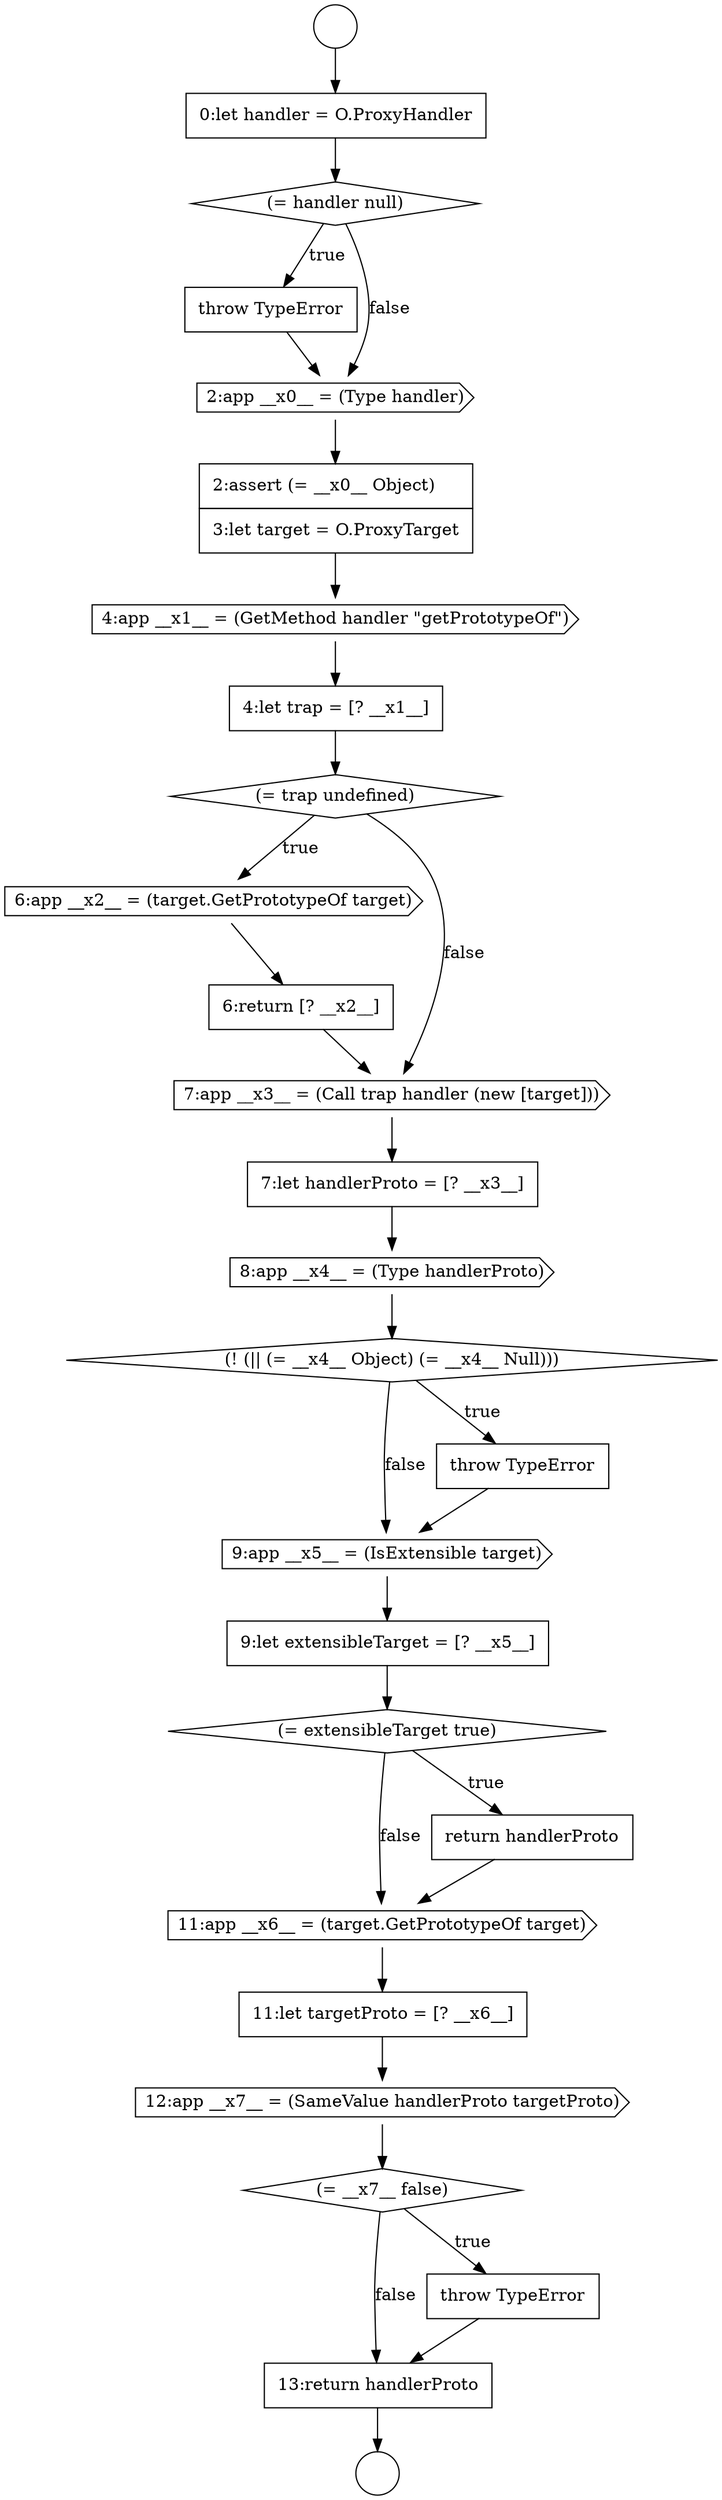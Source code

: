 digraph {
  node2686 [shape=diamond, label=<<font color="black">(= extensibleTarget true)</font>> color="black" fillcolor="white" style=filled]
  node2691 [shape=diamond, label=<<font color="black">(= __x7__ false)</font>> color="black" fillcolor="white" style=filled]
  node2673 [shape=none, margin=0, label=<<font color="black">
    <table border="0" cellborder="1" cellspacing="0" cellpadding="10">
      <tr><td align="left">2:assert (= __x0__ Object)</td></tr>
      <tr><td align="left">3:let target = O.ProxyTarget</td></tr>
    </table>
  </font>> color="black" fillcolor="white" style=filled]
  node2670 [shape=diamond, label=<<font color="black">(= handler null)</font>> color="black" fillcolor="white" style=filled]
  node2681 [shape=cds, label=<<font color="black">8:app __x4__ = (Type handlerProto)</font>> color="black" fillcolor="white" style=filled]
  node2677 [shape=cds, label=<<font color="black">6:app __x2__ = (target.GetPrototypeOf target)</font>> color="black" fillcolor="white" style=filled]
  node2674 [shape=cds, label=<<font color="black">4:app __x1__ = (GetMethod handler &quot;getPrototypeOf&quot;)</font>> color="black" fillcolor="white" style=filled]
  node2693 [shape=none, margin=0, label=<<font color="black">
    <table border="0" cellborder="1" cellspacing="0" cellpadding="10">
      <tr><td align="left">13:return handlerProto</td></tr>
    </table>
  </font>> color="black" fillcolor="white" style=filled]
  node2684 [shape=cds, label=<<font color="black">9:app __x5__ = (IsExtensible target)</font>> color="black" fillcolor="white" style=filled]
  node2688 [shape=cds, label=<<font color="black">11:app __x6__ = (target.GetPrototypeOf target)</font>> color="black" fillcolor="white" style=filled]
  node2675 [shape=none, margin=0, label=<<font color="black">
    <table border="0" cellborder="1" cellspacing="0" cellpadding="10">
      <tr><td align="left">4:let trap = [? __x1__]</td></tr>
    </table>
  </font>> color="black" fillcolor="white" style=filled]
  node2680 [shape=none, margin=0, label=<<font color="black">
    <table border="0" cellborder="1" cellspacing="0" cellpadding="10">
      <tr><td align="left">7:let handlerProto = [? __x3__]</td></tr>
    </table>
  </font>> color="black" fillcolor="white" style=filled]
  node2683 [shape=none, margin=0, label=<<font color="black">
    <table border="0" cellborder="1" cellspacing="0" cellpadding="10">
      <tr><td align="left">throw TypeError</td></tr>
    </table>
  </font>> color="black" fillcolor="white" style=filled]
  node2668 [shape=circle label=" " color="black" fillcolor="white" style=filled]
  node2687 [shape=none, margin=0, label=<<font color="black">
    <table border="0" cellborder="1" cellspacing="0" cellpadding="10">
      <tr><td align="left">return handlerProto</td></tr>
    </table>
  </font>> color="black" fillcolor="white" style=filled]
  node2671 [shape=none, margin=0, label=<<font color="black">
    <table border="0" cellborder="1" cellspacing="0" cellpadding="10">
      <tr><td align="left">throw TypeError</td></tr>
    </table>
  </font>> color="black" fillcolor="white" style=filled]
  node2676 [shape=diamond, label=<<font color="black">(= trap undefined)</font>> color="black" fillcolor="white" style=filled]
  node2667 [shape=circle label=" " color="black" fillcolor="white" style=filled]
  node2682 [shape=diamond, label=<<font color="black">(! (|| (= __x4__ Object) (= __x4__ Null)))</font>> color="black" fillcolor="white" style=filled]
  node2685 [shape=none, margin=0, label=<<font color="black">
    <table border="0" cellborder="1" cellspacing="0" cellpadding="10">
      <tr><td align="left">9:let extensibleTarget = [? __x5__]</td></tr>
    </table>
  </font>> color="black" fillcolor="white" style=filled]
  node2692 [shape=none, margin=0, label=<<font color="black">
    <table border="0" cellborder="1" cellspacing="0" cellpadding="10">
      <tr><td align="left">throw TypeError</td></tr>
    </table>
  </font>> color="black" fillcolor="white" style=filled]
  node2679 [shape=cds, label=<<font color="black">7:app __x3__ = (Call trap handler (new [target]))</font>> color="black" fillcolor="white" style=filled]
  node2669 [shape=none, margin=0, label=<<font color="black">
    <table border="0" cellborder="1" cellspacing="0" cellpadding="10">
      <tr><td align="left">0:let handler = O.ProxyHandler</td></tr>
    </table>
  </font>> color="black" fillcolor="white" style=filled]
  node2678 [shape=none, margin=0, label=<<font color="black">
    <table border="0" cellborder="1" cellspacing="0" cellpadding="10">
      <tr><td align="left">6:return [? __x2__]</td></tr>
    </table>
  </font>> color="black" fillcolor="white" style=filled]
  node2689 [shape=none, margin=0, label=<<font color="black">
    <table border="0" cellborder="1" cellspacing="0" cellpadding="10">
      <tr><td align="left">11:let targetProto = [? __x6__]</td></tr>
    </table>
  </font>> color="black" fillcolor="white" style=filled]
  node2672 [shape=cds, label=<<font color="black">2:app __x0__ = (Type handler)</font>> color="black" fillcolor="white" style=filled]
  node2690 [shape=cds, label=<<font color="black">12:app __x7__ = (SameValue handlerProto targetProto)</font>> color="black" fillcolor="white" style=filled]
  node2679 -> node2680 [ color="black"]
  node2688 -> node2689 [ color="black"]
  node2672 -> node2673 [ color="black"]
  node2673 -> node2674 [ color="black"]
  node2692 -> node2693 [ color="black"]
  node2675 -> node2676 [ color="black"]
  node2670 -> node2671 [label=<<font color="black">true</font>> color="black"]
  node2670 -> node2672 [label=<<font color="black">false</font>> color="black"]
  node2686 -> node2687 [label=<<font color="black">true</font>> color="black"]
  node2686 -> node2688 [label=<<font color="black">false</font>> color="black"]
  node2690 -> node2691 [ color="black"]
  node2693 -> node2668 [ color="black"]
  node2671 -> node2672 [ color="black"]
  node2681 -> node2682 [ color="black"]
  node2685 -> node2686 [ color="black"]
  node2689 -> node2690 [ color="black"]
  node2683 -> node2684 [ color="black"]
  node2677 -> node2678 [ color="black"]
  node2684 -> node2685 [ color="black"]
  node2680 -> node2681 [ color="black"]
  node2674 -> node2675 [ color="black"]
  node2691 -> node2692 [label=<<font color="black">true</font>> color="black"]
  node2691 -> node2693 [label=<<font color="black">false</font>> color="black"]
  node2687 -> node2688 [ color="black"]
  node2682 -> node2683 [label=<<font color="black">true</font>> color="black"]
  node2682 -> node2684 [label=<<font color="black">false</font>> color="black"]
  node2669 -> node2670 [ color="black"]
  node2667 -> node2669 [ color="black"]
  node2678 -> node2679 [ color="black"]
  node2676 -> node2677 [label=<<font color="black">true</font>> color="black"]
  node2676 -> node2679 [label=<<font color="black">false</font>> color="black"]
}
